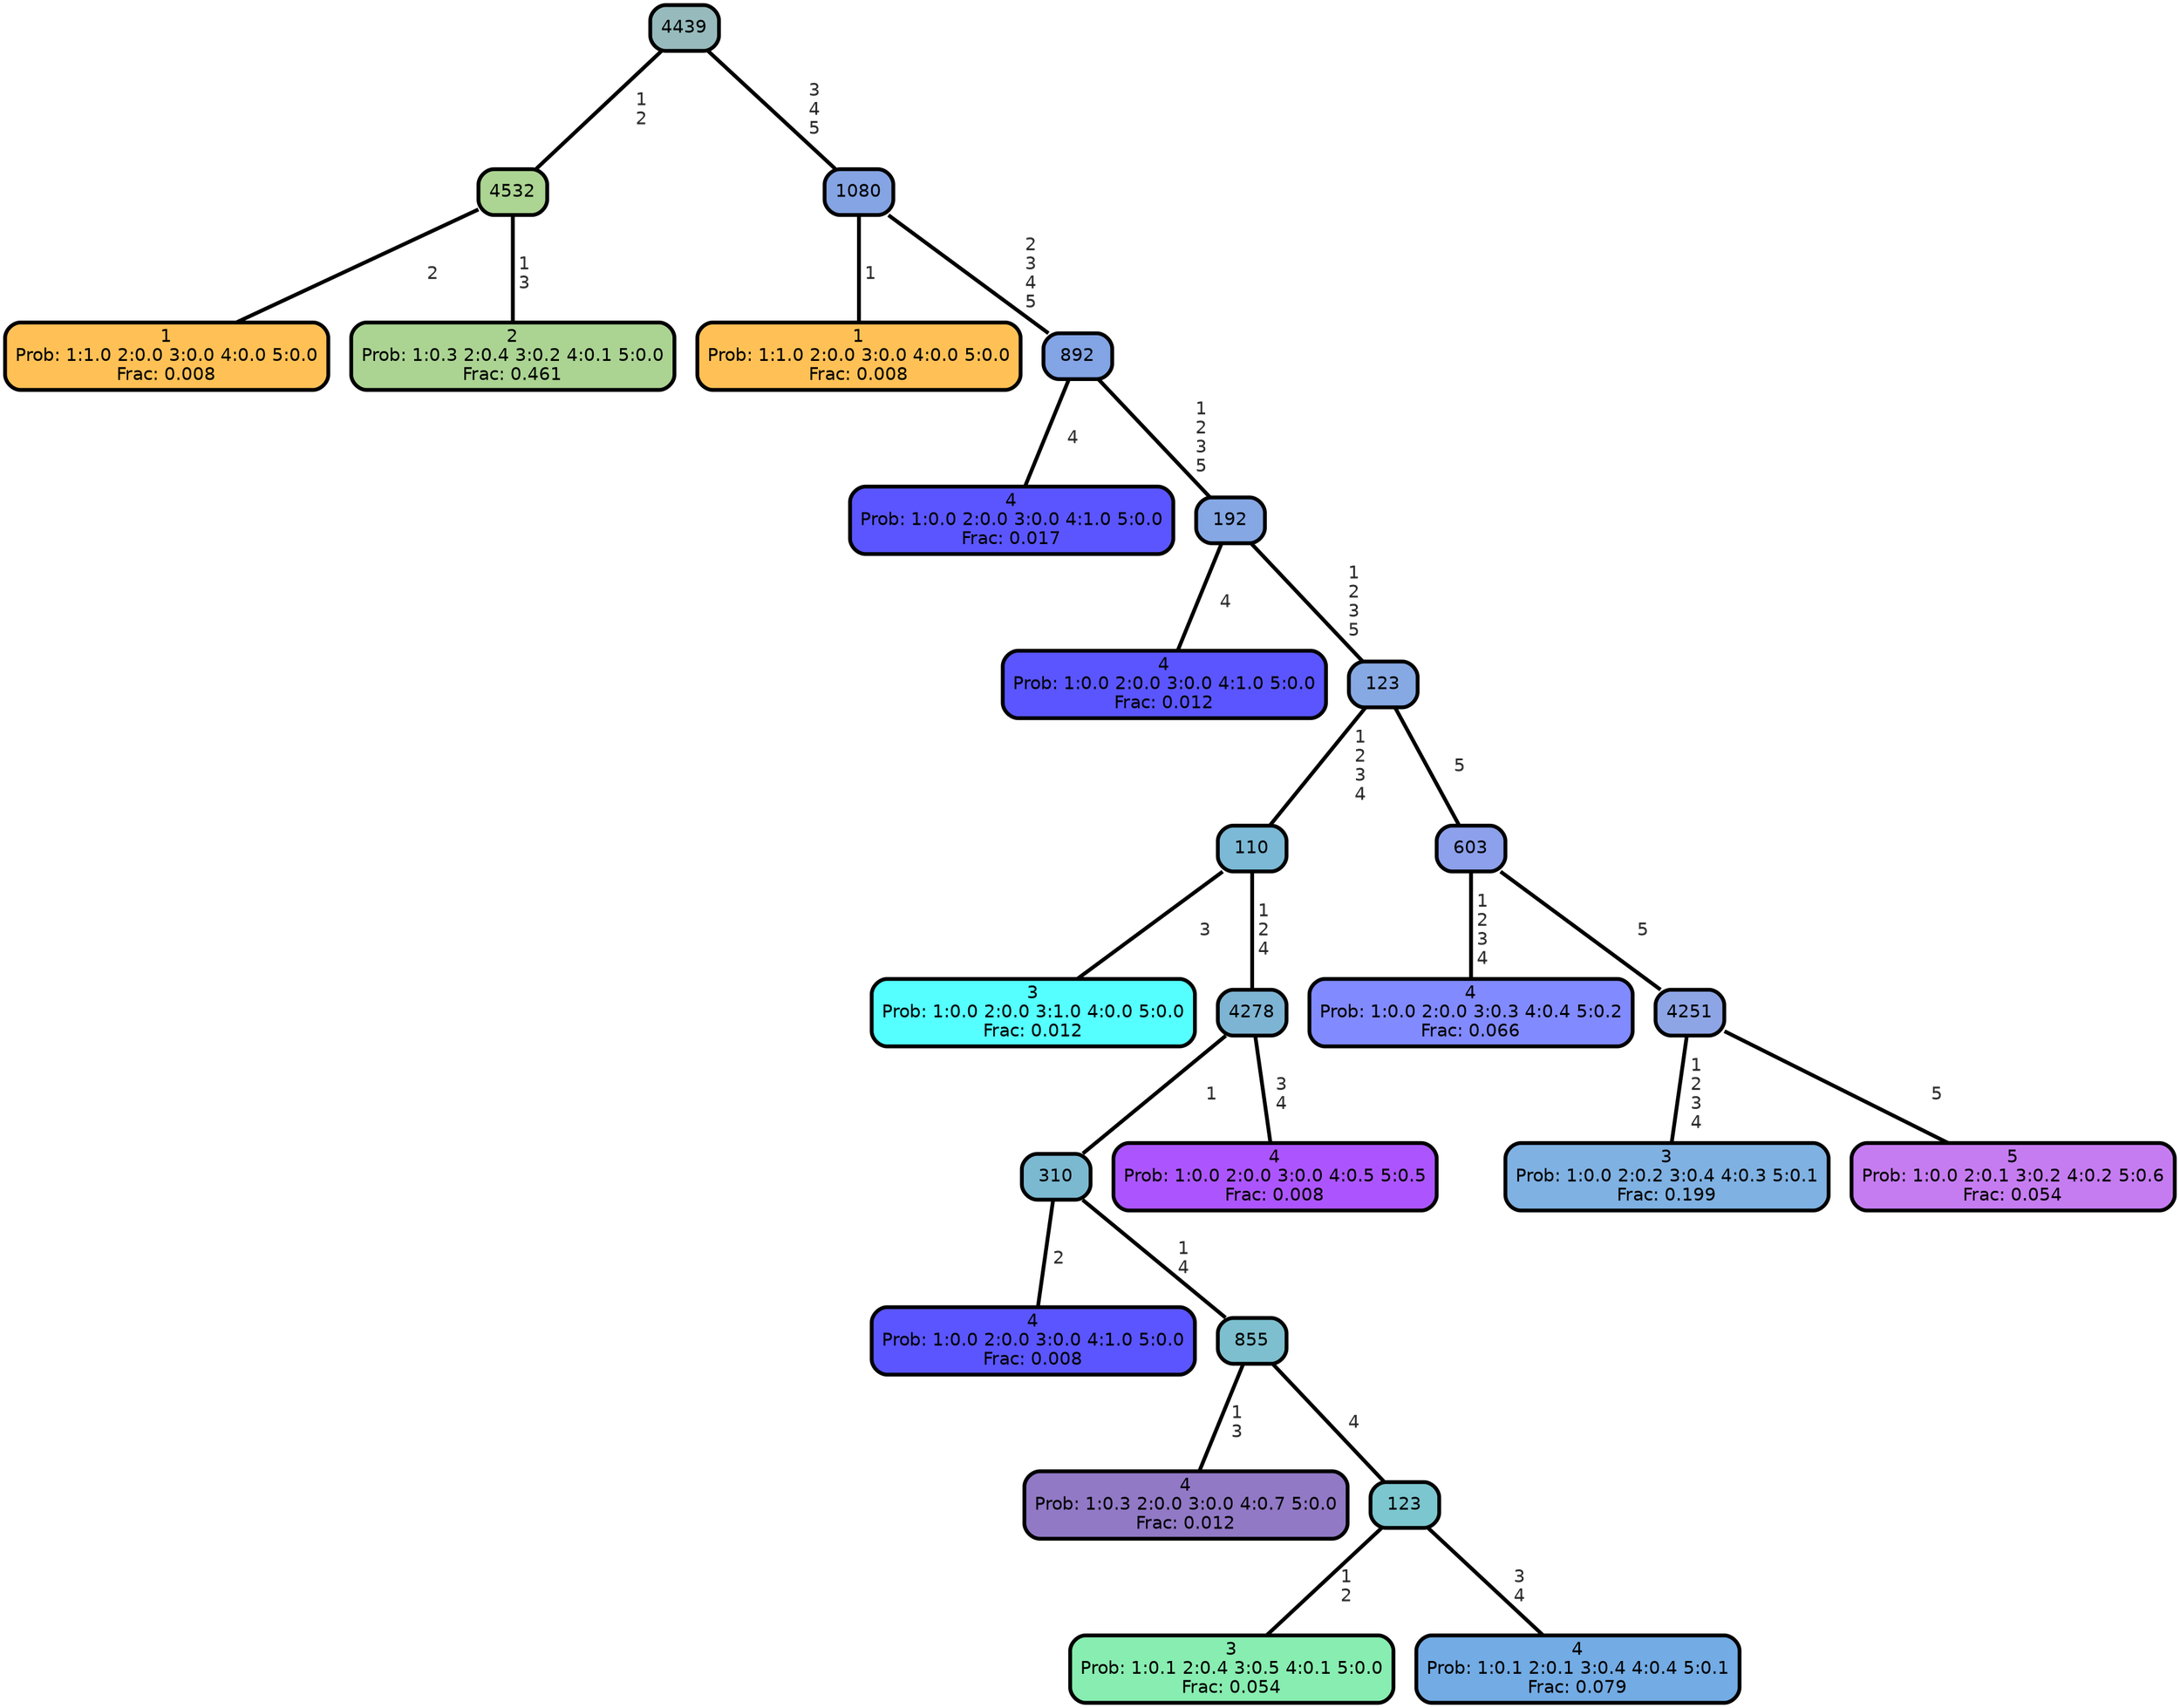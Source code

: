 graph Tree {
node [shape=box, style="filled, rounded",color="black",penwidth="3",fontcolor="black",                 fontname=helvetica] ;
graph [ranksep="0 equally", splines=straight,                 bgcolor=transparent, dpi=200] ;
edge [fontname=helvetica, fontweight=bold,fontcolor=grey14,color=black] ;
0 [label="1
Prob: 1:1.0 2:0.0 3:0.0 4:0.0 5:0.0
Frac: 0.008", fillcolor="#ffc155"] ;
1 [label="4532", fillcolor="#acd492"] ;
2 [label="2
Prob: 1:0.3 2:0.4 3:0.2 4:0.1 5:0.0
Frac: 0.461", fillcolor="#abd493"] ;
3 [label="4439", fillcolor="#97bbbd"] ;
4 [label="1
Prob: 1:1.0 2:0.0 3:0.0 4:0.0 5:0.0
Frac: 0.008", fillcolor="#ffc155"] ;
5 [label="1080", fillcolor="#85a4e3"] ;
6 [label="4
Prob: 1:0.0 2:0.0 3:0.0 4:1.0 5:0.0
Frac: 0.017", fillcolor="#5a55ff"] ;
7 [label="892", fillcolor="#83a4e5"] ;
8 [label="4
Prob: 1:0.0 2:0.0 3:0.0 4:1.0 5:0.0
Frac: 0.012", fillcolor="#5a55ff"] ;
9 [label="192", fillcolor="#85a7e4"] ;
10 [label="3
Prob: 1:0.0 2:0.0 3:1.0 4:0.0 5:0.0
Frac: 0.012", fillcolor="#55ffff"] ;
11 [label="110", fillcolor="#7bb9d6"] ;
12 [label="4
Prob: 1:0.0 2:0.0 3:0.0 4:1.0 5:0.0
Frac: 0.008", fillcolor="#5a55ff"] ;
13 [label="310", fillcolor="#7bb9d1"] ;
14 [label="4
Prob: 1:0.3 2:0.0 3:0.0 4:0.7 5:0.0
Frac: 0.012", fillcolor="#9179c6"] ;
15 [label="855", fillcolor="#7dbfce"] ;
16 [label="3
Prob: 1:0.1 2:0.4 3:0.5 4:0.1 5:0.0
Frac: 0.054", fillcolor="#88edb0"] ;
17 [label="123", fillcolor="#7cc6cf"] ;
18 [label="4
Prob: 1:0.1 2:0.1 3:0.4 4:0.4 5:0.1
Frac: 0.079", fillcolor="#73abe4"] ;
19 [label="4278", fillcolor="#7eb4d3"] ;
20 [label="4
Prob: 1:0.0 2:0.0 3:0.0 4:0.5 5:0.5
Frac: 0.008", fillcolor="#ac55ff"] ;
21 [label="123", fillcolor="#86a9e3"] ;
22 [label="4
Prob: 1:0.0 2:0.0 3:0.3 4:0.4 5:0.2
Frac: 0.066", fillcolor="#818aff"] ;
23 [label="603", fillcolor="#8ca0eb"] ;
24 [label="3
Prob: 1:0.0 2:0.2 3:0.4 4:0.3 5:0.1
Frac: 0.199", fillcolor="#7fb1e2"] ;
25 [label="4251", fillcolor="#8ea5e5"] ;
26 [label="5
Prob: 1:0.0 2:0.1 3:0.2 4:0.2 5:0.6
Frac: 0.054", fillcolor="#c67cf1"] ;
1 -- 0 [label=" 2",penwidth=3] ;
1 -- 2 [label=" 1\n 3",penwidth=3] ;
3 -- 1 [label=" 1\n 2",penwidth=3] ;
3 -- 5 [label=" 3\n 4\n 5",penwidth=3] ;
5 -- 4 [label=" 1",penwidth=3] ;
5 -- 7 [label=" 2\n 3\n 4\n 5",penwidth=3] ;
7 -- 6 [label=" 4",penwidth=3] ;
7 -- 9 [label=" 1\n 2\n 3\n 5",penwidth=3] ;
9 -- 8 [label=" 4",penwidth=3] ;
9 -- 21 [label=" 1\n 2\n 3\n 5",penwidth=3] ;
11 -- 10 [label=" 3",penwidth=3] ;
11 -- 19 [label=" 1\n 2\n 4",penwidth=3] ;
13 -- 12 [label=" 2",penwidth=3] ;
13 -- 15 [label=" 1\n 4",penwidth=3] ;
15 -- 14 [label=" 1\n 3",penwidth=3] ;
15 -- 17 [label=" 4",penwidth=3] ;
17 -- 16 [label=" 1\n 2",penwidth=3] ;
17 -- 18 [label=" 3\n 4",penwidth=3] ;
19 -- 13 [label=" 1",penwidth=3] ;
19 -- 20 [label=" 3\n 4",penwidth=3] ;
21 -- 11 [label=" 1\n 2\n 3\n 4",penwidth=3] ;
21 -- 23 [label=" 5",penwidth=3] ;
23 -- 22 [label=" 1\n 2\n 3\n 4",penwidth=3] ;
23 -- 25 [label=" 5",penwidth=3] ;
25 -- 24 [label=" 1\n 2\n 3\n 4",penwidth=3] ;
25 -- 26 [label=" 5",penwidth=3] ;
{rank = same;}}